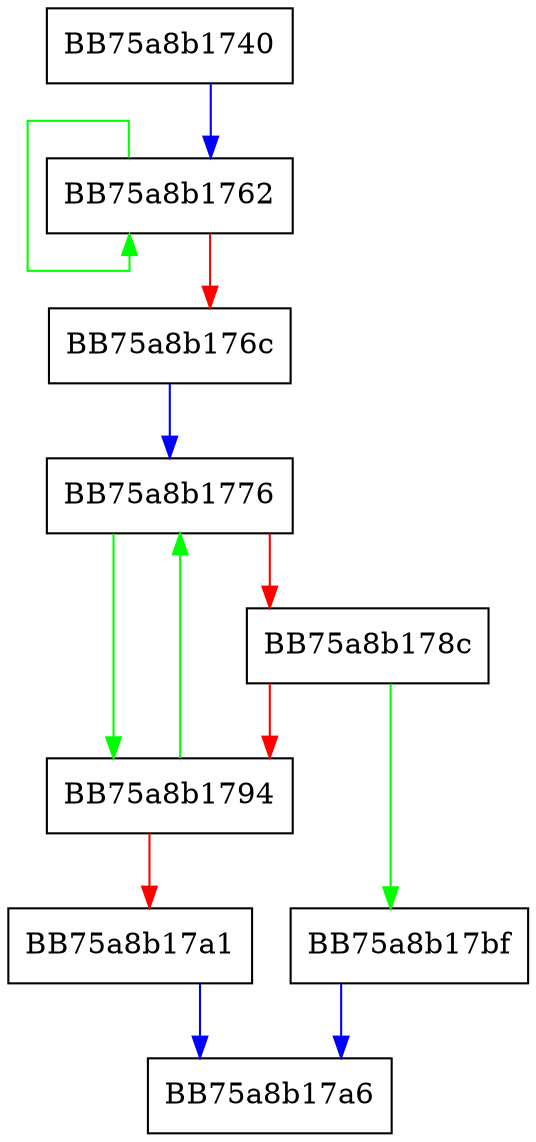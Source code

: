 digraph StrimContainerGetContainerType {
  node [shape="box"];
  graph [splines=ortho];
  BB75a8b1740 -> BB75a8b1762 [color="blue"];
  BB75a8b1762 -> BB75a8b1762 [color="green"];
  BB75a8b1762 -> BB75a8b176c [color="red"];
  BB75a8b176c -> BB75a8b1776 [color="blue"];
  BB75a8b1776 -> BB75a8b1794 [color="green"];
  BB75a8b1776 -> BB75a8b178c [color="red"];
  BB75a8b178c -> BB75a8b17bf [color="green"];
  BB75a8b178c -> BB75a8b1794 [color="red"];
  BB75a8b1794 -> BB75a8b1776 [color="green"];
  BB75a8b1794 -> BB75a8b17a1 [color="red"];
  BB75a8b17a1 -> BB75a8b17a6 [color="blue"];
  BB75a8b17bf -> BB75a8b17a6 [color="blue"];
}